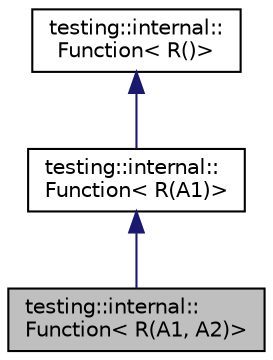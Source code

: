 digraph "testing::internal::Function&lt; R(A1, A2)&gt;"
{
  edge [fontname="Helvetica",fontsize="10",labelfontname="Helvetica",labelfontsize="10"];
  node [fontname="Helvetica",fontsize="10",shape=record];
  Node11 [label="testing::internal::\lFunction\< R(A1, A2)\>",height=0.2,width=0.4,color="black", fillcolor="grey75", style="filled", fontcolor="black"];
  Node12 -> Node11 [dir="back",color="midnightblue",fontsize="10",style="solid",fontname="Helvetica"];
  Node12 [label="testing::internal::\lFunction\< R(A1)\>",height=0.2,width=0.4,color="black", fillcolor="white", style="filled",URL="$structtesting_1_1internal_1_1Function_3_01R_07A1_08_4.html"];
  Node13 -> Node12 [dir="back",color="midnightblue",fontsize="10",style="solid",fontname="Helvetica"];
  Node13 [label="testing::internal::\lFunction\< R()\>",height=0.2,width=0.4,color="black", fillcolor="white", style="filled",URL="$structtesting_1_1internal_1_1Function_3_01R_07_08_4.html"];
}
